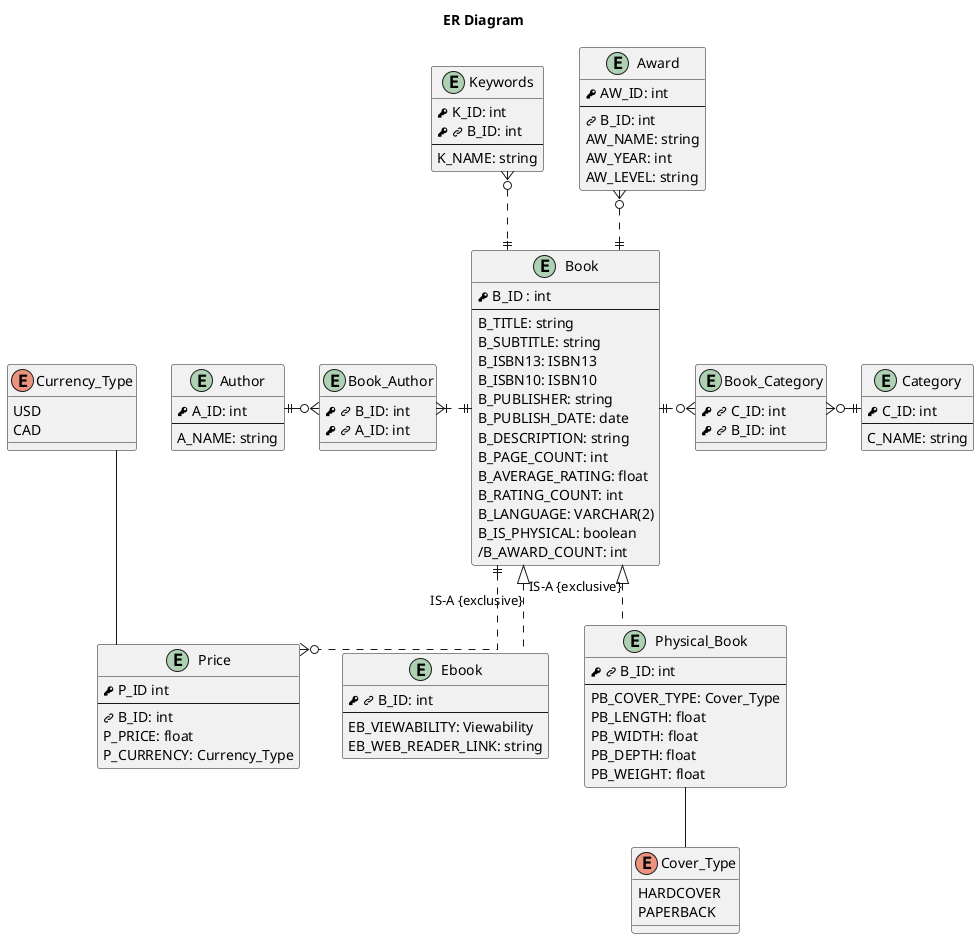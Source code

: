 @startuml ER-Diagram
title ER Diagram
skinparam linetype ortho

!define PK <&key>
!define FK <&link-intact>

entity Book {
    PK B_ID : int
    --
    B_TITLE: string
    B_SUBTITLE: string
    B_ISBN13: ISBN13   
    B_ISBN10: ISBN10
    B_PUBLISHER: string
    B_PUBLISH_DATE: date
    B_DESCRIPTION: string
    B_PAGE_COUNT: int
    B_AVERAGE_RATING: float
    B_RATING_COUNT: int
    B_LANGUAGE: VARCHAR(2)
    B_IS_PHYSICAL: boolean
    /B_AWARD_COUNT: int
}
enum Cover_Type {
    HARDCOVER
    PAPERBACK
}
entity Physical_Book {
    PK FK B_ID: int
    --
    PB_COVER_TYPE: Cover_Type
    PB_LENGTH: float
    PB_WIDTH: float
    PB_DEPTH: float
    PB_WEIGHT: float
}
entity Ebook {
    PK FK B_ID: int
    --
    EB_VIEWABILITY: Viewability
    EB_WEB_READER_LINK: string
}

entity Category {
    PK C_ID: int
    --
    C_NAME: string
}
entity Book_Category {
    PK FK C_ID: int
    PK FK B_ID: int
}

entity Author {
    PK A_ID: int
    --
    A_NAME: string
}
entity Book_Author{
    PK FK B_ID: int
    PK FK A_ID: int
}

enum Currency_Type {
    USD
    CAD
}
entity Price {
    PK P_ID int
    --
    FK B_ID: int
    P_PRICE: float
    P_CURRENCY: Currency_Type
}

entity Award {
    PK AW_ID: int
    --
    FK B_ID: int
    AW_NAME: string
    AW_YEAR: int
    AW_LEVEL: string
}

entity Keywords {
    PK K_ID: int
    PK FK B_ID: int
    --
    K_NAME: string
}

Cover_Type -up- Physical_Book

Book <|.. Physical_Book: IS-A {exclusive}
Book <|.. Ebook: IS-A {exclusive}

Book ||.left.|{ Book_Author
Book_Author }o-left-|| Author

Book ||.right.o{ Book_Category
Book_Category }o-right-|| Category

Currency_Type -- Price

Book ||..o{ Price

Book ||.up.o{ Award

Book ||.up.o{ Keywords
@enduml